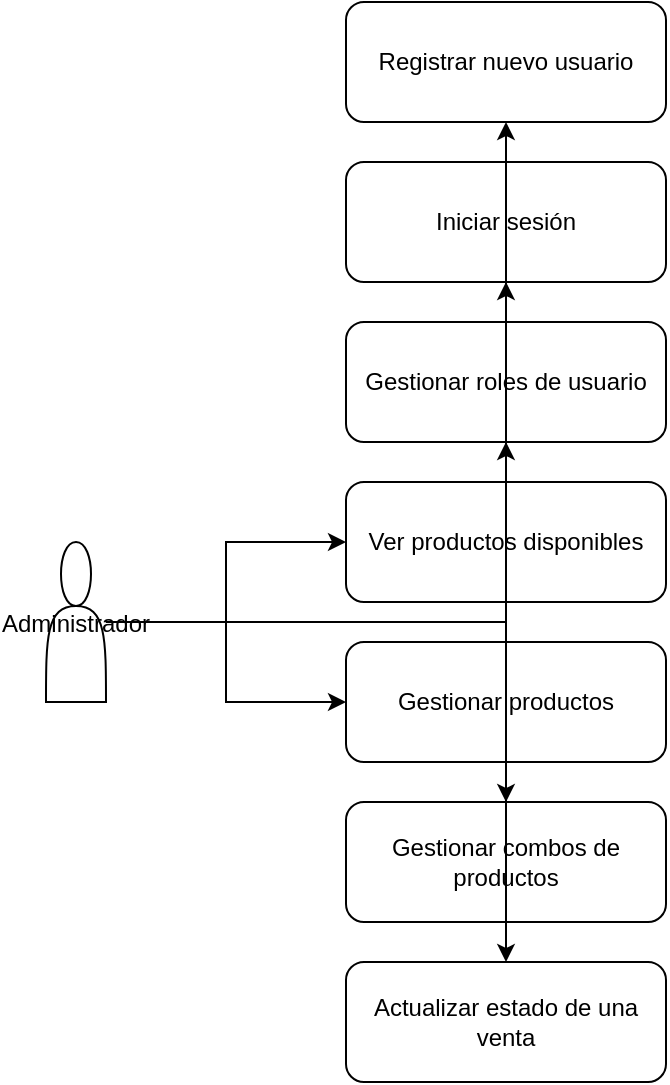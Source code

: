 <?xml version="1.0" encoding="UTF-8"?>
<mxfile>
  <diagram name="Administrador">
    <mxGraphModel dx="1496" dy="841" grid="1" gridSize="10" guides="1" tooltips="1" connect="1" arrows="1" fold="1" page="1" pageScale="1" pageWidth="827" pageHeight="1169" math="0" shadow="0">
      <root>
        <mxCell id="0" />
        <mxCell id="1" parent="0" />
        <mxCell id="2" value="Administrador" style="shape=actor" vertex="1" parent="1">
          <mxGeometry x="50" y="320" width="30" height="80" as="geometry" />
        </mxCell>

        <!-- Use Cases for Administrador -->
        <mxCell id="3" value="Registrar nuevo usuario" style="rounded=1;whiteSpace=wrap;html=1;" vertex="1" parent="1">
          <mxGeometry x="200" y="50" width="160" height="60" as="geometry" />
        </mxCell>
        <mxCell id="4" value="Iniciar sesión" style="rounded=1;whiteSpace=wrap;html=1;" vertex="1" parent="1">
          <mxGeometry x="200" y="130" width="160" height="60" as="geometry" />
        </mxCell>
        <mxCell id="5" value="Gestionar roles de usuario" style="rounded=1;whiteSpace=wrap;html=1;" vertex="1" parent="1">
          <mxGeometry x="200" y="210" width="160" height="60" as="geometry" />
        </mxCell>
        <mxCell id="6" value="Ver productos disponibles" style="rounded=1;whiteSpace=wrap;html=1;" vertex="1" parent="1">
          <mxGeometry x="200" y="290" width="160" height="60" as="geometry" />
        </mxCell>
        <mxCell id="7" value="Gestionar productos" style="rounded=1;whiteSpace=wrap;html=1;" vertex="1" parent="1">
          <mxGeometry x="200" y="370" width="160" height="60" as="geometry" />
        </mxCell>
        <mxCell id="8" value="Gestionar combos de productos" style="rounded=1;whiteSpace=wrap;html=1;" vertex="1" parent="1">
          <mxGeometry x="200" y="450" width="160" height="60" as="geometry" />
        </mxCell>
        <mxCell id="9" value="Actualizar estado de una venta" style="rounded=1;whiteSpace=wrap;html=1;" vertex="1" parent="1">
          <mxGeometry x="200" y="530" width="160" height="60" as="geometry" />
        </mxCell>

        <!-- Lines connecting actor with use cases -->
        <mxCell id="10" style="edgeStyle=orthogonalEdgeStyle;rounded=0;orthogonalLoop=1;" edge="1" parent="1" source="2" target="3">
          <mxGeometry relative="1" as="geometry" />
        </mxCell>
        <mxCell id="11" style="edgeStyle=orthogonalEdgeStyle;rounded=0;orthogonalLoop=1;" edge="1" parent="1" source="2" target="4">
          <mxGeometry relative="1" as="geometry" />
        </mxCell>
        <mxCell id="12" style="edgeStyle=orthogonalEdgeStyle;rounded=0;orthogonalLoop=1;" edge="1" parent="1" source="2" target="5">
          <mxGeometry relative="1" as="geometry" />
        </mxCell>
        <mxCell id="13" style="edgeStyle=orthogonalEdgeStyle;rounded=0;orthogonalLoop=1;" edge="1" parent="1" source="2" target="6">
          <mxGeometry relative="1" as="geometry" />
        </mxCell>
        <mxCell id="14" style="edgeStyle=orthogonalEdgeStyle;rounded=0;orthogonalLoop=1;" edge="1" parent="1" source="2" target="7">
          <mxGeometry relative="1" as="geometry" />
        </mxCell>
        <mxCell id="15" style="edgeStyle=orthogonalEdgeStyle;rounded=0;orthogonalLoop=1;" edge="1" parent="1" source="2" target="8">
          <mxGeometry relative="1" as="geometry" />
        </mxCell>
        <mxCell id="16" style="edgeStyle=orthogonalEdgeStyle;rounded=0;orthogonalLoop=1;" edge="1" parent="1" source="2" target="9">
          <mxGeometry relative="1" as="geometry" />
        </mxCell>
      </root>
    </mxGraphModel>
  </diagram>
</mxfile>
